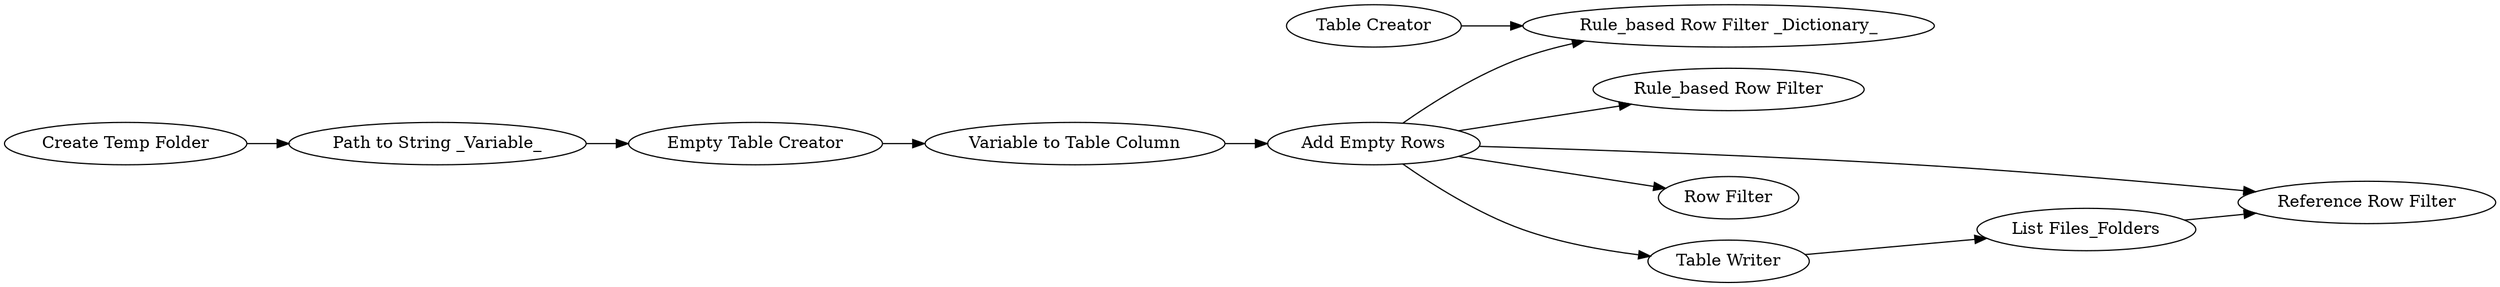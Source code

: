 digraph {
	18 -> 13
	9 -> 16
	18 -> 14
	8 -> 19
	18 -> 16
	19 -> 17
	20 -> 14
	11 -> 18
	18 -> 12
	17 -> 11
	18 -> 15
	15 -> 9
	16 [label="Reference Row Filter"]
	14 [label="Rule_based Row Filter _Dictionary_"]
	13 [label="Rule_based Row Filter"]
	20 [label="Table Creator"]
	9 [label="List Files_Folders"]
	11 [label="Variable to Table Column"]
	18 [label="Add Empty Rows"]
	8 [label="Create Temp Folder"]
	15 [label="Table Writer"]
	12 [label="Row Filter"]
	17 [label="Empty Table Creator"]
	19 [label="Path to String _Variable_"]
	rankdir=LR
}
